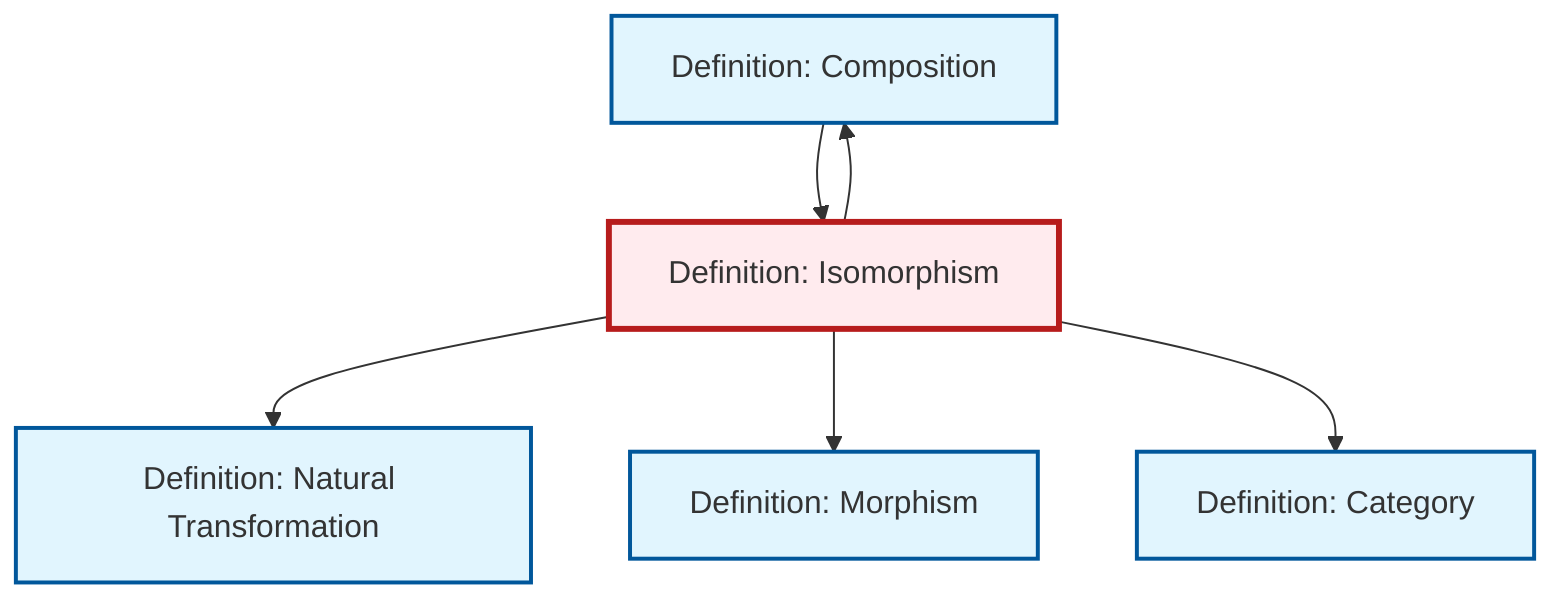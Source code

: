 graph TD
    classDef definition fill:#e1f5fe,stroke:#01579b,stroke-width:2px
    classDef theorem fill:#f3e5f5,stroke:#4a148c,stroke-width:2px
    classDef axiom fill:#fff3e0,stroke:#e65100,stroke-width:2px
    classDef example fill:#e8f5e9,stroke:#1b5e20,stroke-width:2px
    classDef current fill:#ffebee,stroke:#b71c1c,stroke-width:3px
    def-morphism["Definition: Morphism"]:::definition
    def-composition["Definition: Composition"]:::definition
    def-natural-transformation["Definition: Natural Transformation"]:::definition
    def-category["Definition: Category"]:::definition
    def-isomorphism["Definition: Isomorphism"]:::definition
    def-isomorphism --> def-natural-transformation
    def-isomorphism --> def-morphism
    def-isomorphism --> def-composition
    def-isomorphism --> def-category
    def-composition --> def-isomorphism
    class def-isomorphism current